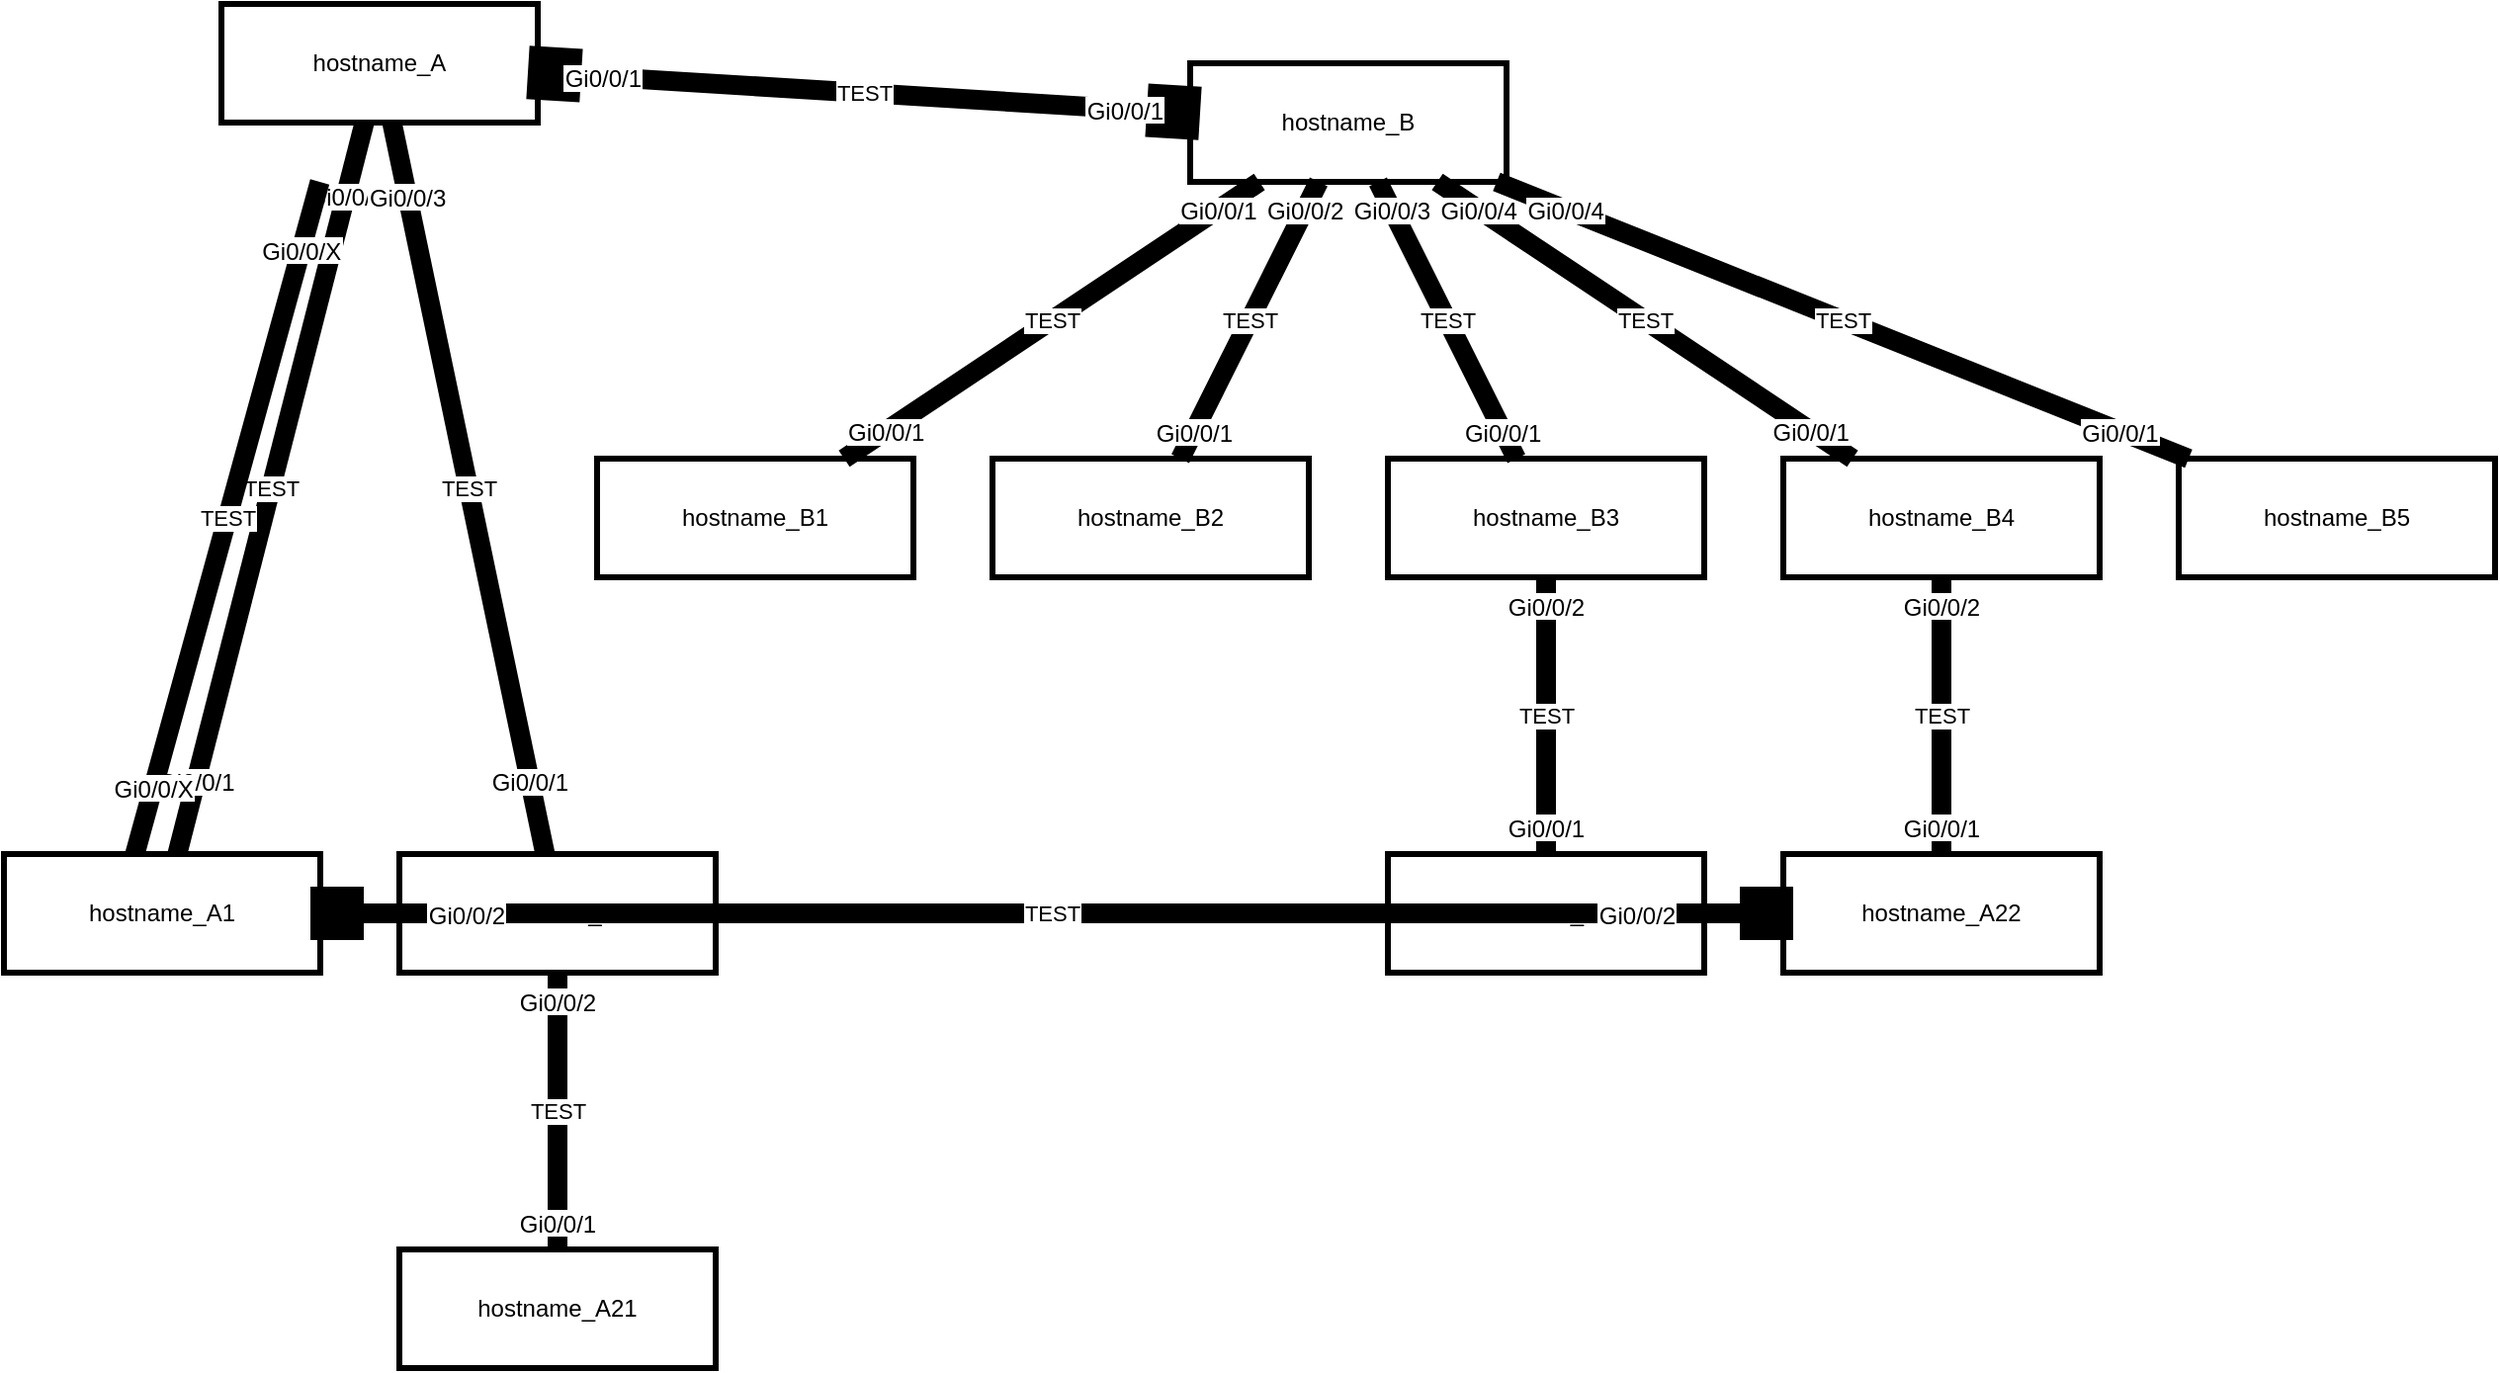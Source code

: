 <mxfile version="21.3.0" type="device">
  <diagram id="phy-network-layout###" name="phy-network-layout2">
    <mxGraphModel dx="981" dy="579" grid="1" gridSize="10" guides="1" tooltips="1" connect="1" arrows="1" fold="1" page="1" pageScale="1" pageWidth="1654" pageHeight="1169" math="0" shadow="0">
      <root>
        <mxCell id="0" vertex_type="Vertex.ETC" />
        <mxCell id="1" parent="0" vertex_type="Vertex.ETC" />
        <mxCell id="phy-network-layout-0" value="hostname_A" style="shape=rectangle;strokeWidth=3;whiteSpace=wrap;html=1;" parent="1" vertex="1" vertex_type="Vertex.NODE">
          <mxGeometry x="210" y="70" width="160" height="60" as="geometry" />
        </mxCell>
        <mxCell id="phy-network-layout-1" value="hostname_B" style="shape=rectangle;strokeWidth=3;whiteSpace=wrap;html=1;" parent="1" vertex="1" vertex_type="Vertex.NODE">
          <mxGeometry x="700" y="100" width="160" height="60" as="geometry" />
        </mxCell>
        <mxCell id="phy-network-layout-2" value="hostname_A1" style="shape=rectangle;strokeWidth=3;whiteSpace=wrap;html=1;" parent="1" vertex="1" vertex_type="Vertex.NODE">
          <mxGeometry x="100" y="500" width="160" height="60" as="geometry" />
        </mxCell>
        <mxCell id="phy-network-layout-3" value="hostname_A2" style="shape=rectangle;strokeWidth=3;whiteSpace=wrap;html=1;" parent="1" vertex="1" vertex_type="Vertex.NODE">
          <mxGeometry x="300" y="500" width="160" height="60" as="geometry" />
        </mxCell>
        <mxCell id="phy-network-layout-4" value="hostname_B1" style="shape=rectangle;strokeWidth=3;whiteSpace=wrap;html=1;" parent="1" vertex="1" vertex_type="Vertex.NODE">
          <mxGeometry x="400" y="300" width="160" height="60" as="geometry" />
        </mxCell>
        <mxCell id="phy-network-layout-5" value="hostname_B2" style="shape=rectangle;strokeWidth=3;whiteSpace=wrap;html=1;" parent="1" vertex="1" vertex_type="Vertex.NODE">
          <mxGeometry x="600" y="300" width="160" height="60" as="geometry" />
        </mxCell>
        <mxCell id="phy-network-layout-6" value="hostname_B3" style="shape=rectangle;strokeWidth=3;whiteSpace=wrap;html=1;" parent="1" vertex="1" vertex_type="Vertex.NODE">
          <mxGeometry x="800" y="300" width="160" height="60" as="geometry" />
        </mxCell>
        <mxCell id="phy-network-layout-7" value="hostname_B4" style="shape=rectangle;strokeWidth=3;whiteSpace=wrap;html=1;" parent="1" vertex="1" vertex_type="Vertex.NODE">
          <mxGeometry x="1000" y="300" width="160" height="60" as="geometry" />
        </mxCell>
        <mxCell id="phy-network-layout-8" value="hostname_B5" style="shape=rectangle;strokeWidth=3;whiteSpace=wrap;html=1;" parent="1" vertex="1" vertex_type="Vertex.NODE">
          <mxGeometry x="1200" y="300" width="160" height="60" as="geometry" />
        </mxCell>
        <mxCell id="phy-network-layout-9" value="hostname_A21" style="shape=rectangle;strokeWidth=3;whiteSpace=wrap;html=1;" parent="1" vertex="1" vertex_type="Vertex.NODE">
          <mxGeometry x="300" y="700" width="160" height="60" as="geometry" />
        </mxCell>
        <mxCell id="phy-network-layout-10" value="hostname_A22" style="shape=rectangle;strokeWidth=3;whiteSpace=wrap;html=1;" parent="1" vertex="1" vertex_type="Vertex.NODE">
          <mxGeometry x="1000" y="500" width="160" height="60" as="geometry" />
        </mxCell>
        <mxCell id="phy-network-layout-11" value="hostname_B31" style="shape=rectangle;strokeWidth=3;whiteSpace=wrap;html=1;" parent="1" vertex="1" vertex_type="Vertex.NODE">
          <mxGeometry x="800" y="500" width="160" height="60" as="geometry" />
        </mxCell>
        <mxCell id="phy-network-layout-12" value="TEST" style="edgeStyle=none;strokeWidth=10;startArrow=box;endArrow=box;curved=1;orthogonalLoop=1;jettySize=auto;html=1;" parent="1" source="phy-network-layout-0" target="phy-network-layout-1" vertex_type="Vertex.ETC" edge="1">
          <mxGeometry relative="1" as="geometry" />
        </mxCell>
        <mxCell id="phy-network-layout-12-edge_src_label" value="Gi0/0/1" style="labelBackgroundColor=#ffffff;" parent="phy-network-layout-12" vertex="1" vertex_type="Vertex.ETC">
          <mxGeometry x="-0.8" relative="1" as="geometry" />
        </mxCell>
        <mxCell id="phy-network-layout-12-edge_dst_label" value="Gi0/0/1" style="labelBackgroundColor=#ffffff;" parent="phy-network-layout-12" vertex="1" vertex_type="Vertex.ETC">
          <mxGeometry x="0.8" relative="1" as="geometry" />
        </mxCell>
        <mxCell id="phy-network-layout-13" value="TEST" style="edgeStyle=none;endArrow=none;curved=1;orthogonalLoop=1;jettySize=auto;html=1;strokeWidth=10;" parent="1" source="phy-network-layout-0" target="phy-network-layout-2" vertex_type="Vertex.ETC" edge="1">
          <mxGeometry relative="1" as="geometry" />
        </mxCell>
        <mxCell id="phy-network-layout-13-edge_src_label" value="Gi0/0/2" style="labelBackgroundColor=#ffffff;" parent="phy-network-layout-13" vertex="1" vertex_type="Vertex.ETC">
          <mxGeometry x="-0.8" relative="1" as="geometry" />
        </mxCell>
        <mxCell id="phy-network-layout-13-edge_dst_label" value="Gi0/0/1" style="labelBackgroundColor=#ffffff;" parent="phy-network-layout-13" vertex="1" vertex_type="Vertex.ETC">
          <mxGeometry x="0.8" relative="1" as="geometry" />
        </mxCell>
        <mxCell id="phy-network-layout-14" value="TEST" style="edgeStyle=none;endArrow=none;curved=1;orthogonalLoop=1;jettySize=auto;html=1;strokeWidth=10;" parent="1" vertex_type="Vertex.ETC" edge="1">
          <mxGeometry relative="1" as="geometry">
            <mxPoint x="259.75" y="160" as="sourcePoint" />
            <mxPoint x="166.25" y="500" as="targetPoint" />
          </mxGeometry>
        </mxCell>
        <mxCell id="phy-network-layout-14-edge_src_label" value="Gi0/0/X" style="labelBackgroundColor=#ffffff;" parent="phy-network-layout-14" vertex="1" vertex_type="Vertex.ETC">
          <mxGeometry x="-0.8" relative="1" as="geometry" />
        </mxCell>
        <mxCell id="phy-network-layout-14-edge_dst_label" value="Gi0/0/X" style="labelBackgroundColor=#ffffff;" parent="phy-network-layout-14" vertex="1" vertex_type="Vertex.ETC">
          <mxGeometry x="0.8" relative="1" as="geometry" />
        </mxCell>
        <mxCell id="phy-network-layout-15" value="TEST" style="edgeStyle=none;endArrow=none;curved=1;orthogonalLoop=1;jettySize=auto;html=1;strokeWidth=10;" parent="1" source="phy-network-layout-0" target="phy-network-layout-3" vertex_type="Vertex.ETC" edge="1">
          <mxGeometry relative="1" as="geometry" />
        </mxCell>
        <mxCell id="phy-network-layout-15-edge_src_label" value="Gi0/0/3" style="labelBackgroundColor=#ffffff;" parent="phy-network-layout-15" vertex="1" vertex_type="Vertex.ETC">
          <mxGeometry x="-0.8" relative="1" as="geometry" />
        </mxCell>
        <mxCell id="phy-network-layout-15-edge_dst_label" value="Gi0/0/1" style="labelBackgroundColor=#ffffff;" parent="phy-network-layout-15" vertex="1" vertex_type="Vertex.ETC">
          <mxGeometry x="0.8" relative="1" as="geometry" />
        </mxCell>
        <mxCell id="phy-network-layout-16" value="TEST" style="edgeStyle=none;endArrow=none;curved=1;orthogonalLoop=1;jettySize=auto;html=1;strokeWidth=10;" parent="1" source="phy-network-layout-1" target="phy-network-layout-4" vertex_type="Vertex.ETC" edge="1">
          <mxGeometry relative="1" as="geometry" />
        </mxCell>
        <mxCell id="phy-network-layout-16-edge_src_label" value="Gi0/0/1" style="labelBackgroundColor=#ffffff;" parent="phy-network-layout-16" vertex="1" vertex_type="Vertex.ETC">
          <mxGeometry x="-0.8" relative="1" as="geometry" />
        </mxCell>
        <mxCell id="phy-network-layout-16-edge_dst_label" value="Gi0/0/1" style="labelBackgroundColor=#ffffff;" parent="phy-network-layout-16" vertex="1" vertex_type="Vertex.ETC">
          <mxGeometry x="0.8" relative="1" as="geometry" />
        </mxCell>
        <mxCell id="phy-network-layout-17" value="TEST" style="edgeStyle=none;endArrow=none;curved=1;orthogonalLoop=1;jettySize=auto;html=1;strokeWidth=10;" parent="1" source="phy-network-layout-1" target="phy-network-layout-5" vertex_type="Vertex.ETC" edge="1">
          <mxGeometry relative="1" as="geometry" />
        </mxCell>
        <mxCell id="phy-network-layout-17-edge_src_label" value="Gi0/0/2" style="labelBackgroundColor=#ffffff;" parent="phy-network-layout-17" vertex="1" vertex_type="Vertex.ETC">
          <mxGeometry x="-0.8" relative="1" as="geometry" />
        </mxCell>
        <mxCell id="phy-network-layout-17-edge_dst_label" value="Gi0/0/1" style="labelBackgroundColor=#ffffff;" parent="phy-network-layout-17" vertex="1" vertex_type="Vertex.ETC">
          <mxGeometry x="0.8" relative="1" as="geometry" />
        </mxCell>
        <mxCell id="phy-network-layout-18" value="TEST" style="edgeStyle=none;endArrow=none;curved=1;orthogonalLoop=1;jettySize=auto;html=1;strokeWidth=10;" parent="1" source="phy-network-layout-1" target="phy-network-layout-6" vertex_type="Vertex.ETC" edge="1">
          <mxGeometry relative="1" as="geometry" />
        </mxCell>
        <mxCell id="phy-network-layout-18-edge_src_label" value="Gi0/0/3" style="labelBackgroundColor=#ffffff;" parent="phy-network-layout-18" vertex="1" vertex_type="Vertex.ETC">
          <mxGeometry x="-0.8" relative="1" as="geometry" />
        </mxCell>
        <mxCell id="phy-network-layout-18-edge_dst_label" value="Gi0/0/1" style="labelBackgroundColor=#ffffff;" parent="phy-network-layout-18" vertex="1" vertex_type="Vertex.ETC">
          <mxGeometry x="0.8" relative="1" as="geometry" />
        </mxCell>
        <mxCell id="phy-network-layout-19" value="TEST" style="edgeStyle=none;endArrow=none;curved=1;orthogonalLoop=1;jettySize=auto;html=1;strokeWidth=10;" parent="1" source="phy-network-layout-1" target="phy-network-layout-7" vertex_type="Vertex.ETC" edge="1">
          <mxGeometry relative="1" as="geometry" />
        </mxCell>
        <mxCell id="phy-network-layout-19-edge_src_label" value="Gi0/0/4" style="labelBackgroundColor=#ffffff;" parent="phy-network-layout-19" vertex="1" vertex_type="Vertex.ETC">
          <mxGeometry x="-0.8" relative="1" as="geometry" />
        </mxCell>
        <mxCell id="phy-network-layout-19-edge_dst_label" value="Gi0/0/1" style="labelBackgroundColor=#ffffff;" parent="phy-network-layout-19" vertex="1" vertex_type="Vertex.ETC">
          <mxGeometry x="0.8" relative="1" as="geometry" />
        </mxCell>
        <mxCell id="phy-network-layout-20" value="TEST" style="edgeStyle=none;endArrow=none;curved=1;orthogonalLoop=1;jettySize=auto;html=1;strokeWidth=10;" parent="1" source="phy-network-layout-1" target="phy-network-layout-8" vertex_type="Vertex.ETC" edge="1">
          <mxGeometry relative="1" as="geometry" />
        </mxCell>
        <mxCell id="phy-network-layout-20-edge_src_label" value="Gi0/0/4" style="labelBackgroundColor=#ffffff;" parent="phy-network-layout-20" vertex="1" vertex_type="Vertex.ETC">
          <mxGeometry x="-0.8" relative="1" as="geometry" />
        </mxCell>
        <mxCell id="phy-network-layout-20-edge_dst_label" value="Gi0/0/1" style="labelBackgroundColor=#ffffff;" parent="phy-network-layout-20" vertex="1" vertex_type="Vertex.ETC">
          <mxGeometry x="0.8" relative="1" as="geometry" />
        </mxCell>
        <mxCell id="phy-network-layout-21" value="TEST" style="edgeStyle=none;endArrow=none;curved=1;orthogonalLoop=1;jettySize=auto;html=1;strokeWidth=10;" parent="1" source="phy-network-layout-3" target="phy-network-layout-9" vertex_type="Vertex.ETC" edge="1">
          <mxGeometry relative="1" as="geometry" />
        </mxCell>
        <mxCell id="phy-network-layout-21-edge_src_label" value="Gi0/0/2" style="labelBackgroundColor=#ffffff;" parent="phy-network-layout-21" vertex="1" vertex_type="Vertex.ETC">
          <mxGeometry x="-0.8" relative="1" as="geometry" />
        </mxCell>
        <mxCell id="phy-network-layout-21-edge_dst_label" value="Gi0/0/1" style="labelBackgroundColor=#ffffff;" parent="phy-network-layout-21" vertex="1" vertex_type="Vertex.ETC">
          <mxGeometry x="0.8" relative="1" as="geometry" />
        </mxCell>
        <mxCell id="phy-network-layout-22" value="TEST" style="edgeStyle=none;endArrow=none;curved=1;orthogonalLoop=1;jettySize=auto;html=1;strokeWidth=10;" parent="1" source="phy-network-layout-6" target="phy-network-layout-11" vertex_type="Vertex.ETC" edge="1">
          <mxGeometry relative="1" as="geometry" />
        </mxCell>
        <mxCell id="phy-network-layout-22-edge_src_label" value="Gi0/0/2" style="labelBackgroundColor=#ffffff;" parent="phy-network-layout-22" vertex="1" vertex_type="Vertex.ETC">
          <mxGeometry x="-0.8" relative="1" as="geometry" />
        </mxCell>
        <mxCell id="phy-network-layout-22-edge_dst_label" value="Gi0/0/1" style="labelBackgroundColor=#ffffff;" parent="phy-network-layout-22" vertex="1" vertex_type="Vertex.ETC">
          <mxGeometry x="0.8" relative="1" as="geometry" />
        </mxCell>
        <mxCell id="phy-network-layout-23" value="TEST" style="edgeStyle=none;endArrow=none;curved=1;orthogonalLoop=1;jettySize=auto;html=1;strokeWidth=10;" parent="1" source="phy-network-layout-10" target="phy-network-layout-7" vertex_type="Vertex.ETC" edge="1">
          <mxGeometry relative="1" as="geometry" />
        </mxCell>
        <mxCell id="phy-network-layout-23-edge_src_label" value="Gi0/0/1" style="labelBackgroundColor=#ffffff;" parent="phy-network-layout-23" vertex="1" vertex_type="Vertex.ETC">
          <mxGeometry x="-0.8" relative="1" as="geometry" />
        </mxCell>
        <mxCell id="phy-network-layout-23-edge_dst_label" value="Gi0/0/2" style="labelBackgroundColor=#ffffff;" parent="phy-network-layout-23" vertex="1" vertex_type="Vertex.ETC">
          <mxGeometry x="0.8" relative="1" as="geometry" />
        </mxCell>
        <mxCell id="phy-network-layout-24" value="TEST" style="edgeStyle=none;strokeWidth=10;startArrow=box;endArrow=box;curved=1;orthogonalLoop=1;jettySize=auto;html=1;" parent="1" source="phy-network-layout-10" target="phy-network-layout-2" vertex_type="Vertex.ETC" edge="1">
          <mxGeometry relative="1" as="geometry" />
        </mxCell>
        <mxCell id="phy-network-layout-24-edge_src_label" value="Gi0/0/2" style="labelBackgroundColor=#ffffff;" parent="phy-network-layout-24" vertex="1" vertex_type="Vertex.ETC">
          <mxGeometry x="-0.8" relative="1" as="geometry" />
        </mxCell>
        <mxCell id="phy-network-layout-24-edge_dst_label" value="Gi0/0/2" style="labelBackgroundColor=#ffffff;" parent="phy-network-layout-24" vertex="1" vertex_type="Vertex.ETC">
          <mxGeometry x="0.8" relative="1" as="geometry" />
        </mxCell>
      </root>
    </mxGraphModel>
  </diagram>
</mxfile>
